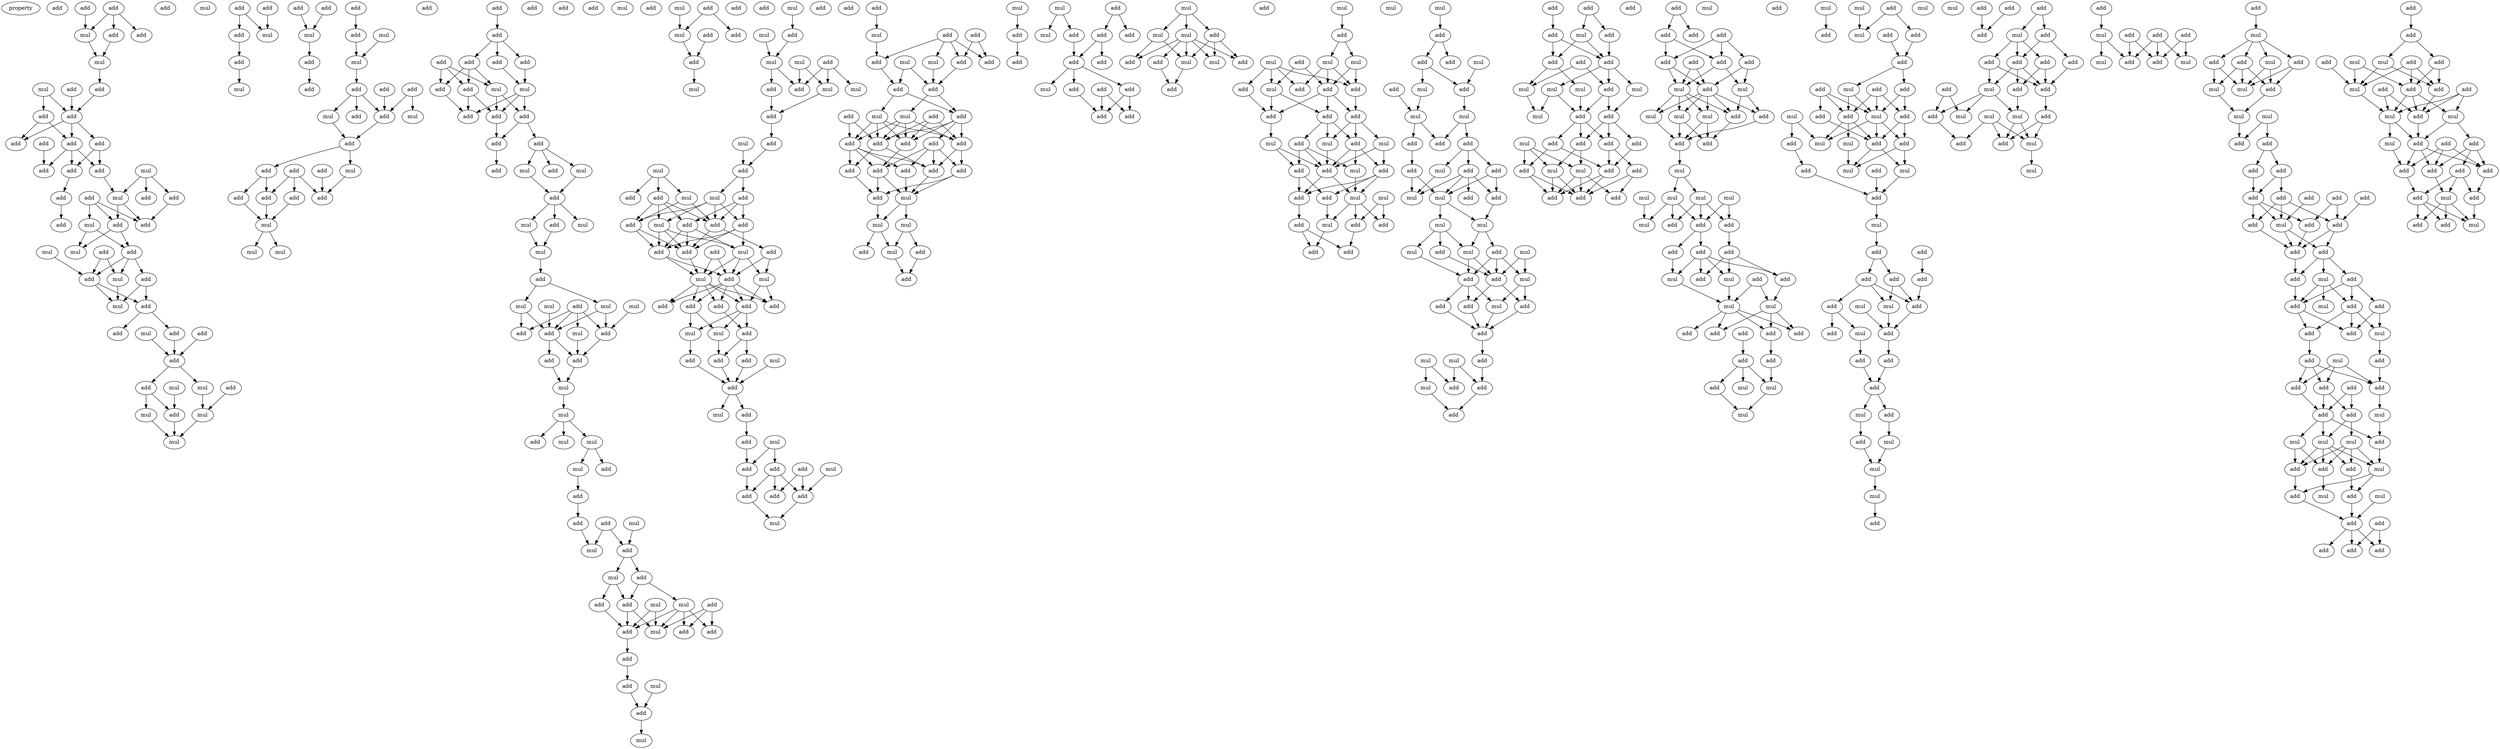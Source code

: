 digraph {
    node [fontcolor=black]
    property [mul=2,lf=1.8]
    0 [ label = add ];
    1 [ label = add ];
    2 [ label = add ];
    3 [ label = add ];
    4 [ label = mul ];
    5 [ label = add ];
    6 [ label = mul ];
    7 [ label = add ];
    8 [ label = mul ];
    9 [ label = add ];
    10 [ label = add ];
    11 [ label = add ];
    12 [ label = add ];
    13 [ label = add ];
    14 [ label = add ];
    15 [ label = add ];
    16 [ label = add ];
    17 [ label = add ];
    18 [ label = add ];
    19 [ label = add ];
    20 [ label = mul ];
    21 [ label = mul ];
    22 [ label = add ];
    23 [ label = add ];
    24 [ label = add ];
    25 [ label = add ];
    26 [ label = add ];
    27 [ label = mul ];
    28 [ label = add ];
    29 [ label = add ];
    30 [ label = mul ];
    31 [ label = add ];
    32 [ label = mul ];
    33 [ label = add ];
    34 [ label = mul ];
    35 [ label = add ];
    36 [ label = add ];
    37 [ label = mul ];
    38 [ label = add ];
    39 [ label = mul ];
    40 [ label = mul ];
    41 [ label = add ];
    42 [ label = add ];
    43 [ label = add ];
    44 [ label = add ];
    45 [ label = mul ];
    46 [ label = mul ];
    47 [ label = add ];
    48 [ label = add ];
    49 [ label = mul ];
    50 [ label = mul ];
    51 [ label = add ];
    52 [ label = mul ];
    53 [ label = add ];
    54 [ label = add ];
    55 [ label = add ];
    56 [ label = add ];
    57 [ label = mul ];
    58 [ label = add ];
    59 [ label = add ];
    60 [ label = mul ];
    61 [ label = add ];
    62 [ label = mul ];
    63 [ label = add ];
    64 [ label = add ];
    65 [ label = add ];
    66 [ label = mul ];
    67 [ label = mul ];
    68 [ label = add ];
    69 [ label = add ];
    70 [ label = add ];
    71 [ label = mul ];
    72 [ label = mul ];
    73 [ label = add ];
    74 [ label = add ];
    75 [ label = add ];
    76 [ label = add ];
    77 [ label = add ];
    78 [ label = add ];
    79 [ label = add ];
    80 [ label = mul ];
    81 [ label = add ];
    82 [ label = add ];
    83 [ label = add ];
    84 [ label = add ];
    85 [ label = mul ];
    86 [ label = add ];
    87 [ label = mul ];
    88 [ label = mul ];
    89 [ label = add ];
    90 [ label = add ];
    91 [ label = add ];
    92 [ label = add ];
    93 [ label = add ];
    94 [ label = add ];
    95 [ label = mul ];
    96 [ label = add ];
    97 [ label = mul ];
    98 [ label = add ];
    99 [ label = add ];
    100 [ label = add ];
    101 [ label = add ];
    102 [ label = add ];
    103 [ label = add ];
    104 [ label = add ];
    105 [ label = mul ];
    106 [ label = add ];
    107 [ label = mul ];
    108 [ label = add ];
    109 [ label = add ];
    110 [ label = add ];
    111 [ label = mul ];
    112 [ label = mul ];
    113 [ label = mul ];
    114 [ label = add ];
    115 [ label = mul ];
    116 [ label = add ];
    117 [ label = mul ];
    118 [ label = mul ];
    119 [ label = mul ];
    120 [ label = add ];
    121 [ label = add ];
    122 [ label = mul ];
    123 [ label = add ];
    124 [ label = add ];
    125 [ label = add ];
    126 [ label = mul ];
    127 [ label = mul ];
    128 [ label = add ];
    129 [ label = mul ];
    130 [ label = mul ];
    131 [ label = mul ];
    132 [ label = add ];
    133 [ label = add ];
    134 [ label = mul ];
    135 [ label = add ];
    136 [ label = add ];
    137 [ label = mul ];
    138 [ label = add ];
    139 [ label = mul ];
    140 [ label = add ];
    141 [ label = add ];
    142 [ label = add ];
    143 [ label = add ];
    144 [ label = mul ];
    145 [ label = mul ];
    146 [ label = add ];
    147 [ label = add ];
    148 [ label = add ];
    149 [ label = mul ];
    150 [ label = add ];
    151 [ label = add ];
    152 [ label = mul ];
    153 [ label = add ];
    154 [ label = add ];
    155 [ label = mul ];
    156 [ label = add ];
    157 [ label = mul ];
    158 [ label = add ];
    159 [ label = add ];
    160 [ label = mul ];
    161 [ label = mul ];
    162 [ label = add ];
    163 [ label = add ];
    164 [ label = add ];
    165 [ label = mul ];
    166 [ label = add ];
    167 [ label = mul ];
    168 [ label = mul ];
    169 [ label = add ];
    170 [ label = mul ];
    171 [ label = add ];
    172 [ label = mul ];
    173 [ label = add ];
    174 [ label = mul ];
    175 [ label = add ];
    176 [ label = add ];
    177 [ label = mul ];
    178 [ label = add ];
    179 [ label = mul ];
    180 [ label = add ];
    181 [ label = add ];
    182 [ label = mul ];
    183 [ label = add ];
    184 [ label = add ];
    185 [ label = mul ];
    186 [ label = add ];
    187 [ label = mul ];
    188 [ label = add ];
    189 [ label = add ];
    190 [ label = add ];
    191 [ label = add ];
    192 [ label = mul ];
    193 [ label = add ];
    194 [ label = mul ];
    195 [ label = add ];
    196 [ label = add ];
    197 [ label = add ];
    198 [ label = add ];
    199 [ label = mul ];
    200 [ label = mul ];
    201 [ label = add ];
    202 [ label = add ];
    203 [ label = add ];
    204 [ label = add ];
    205 [ label = add ];
    206 [ label = mul ];
    207 [ label = add ];
    208 [ label = mul ];
    209 [ label = add ];
    210 [ label = add ];
    211 [ label = add ];
    212 [ label = mul ];
    213 [ label = add ];
    214 [ label = mul ];
    215 [ label = add ];
    216 [ label = mul ];
    217 [ label = add ];
    218 [ label = add ];
    219 [ label = add ];
    220 [ label = add ];
    221 [ label = add ];
    222 [ label = mul ];
    223 [ label = add ];
    224 [ label = add ];
    225 [ label = add ];
    226 [ label = add ];
    227 [ label = mul ];
    228 [ label = add ];
    229 [ label = mul ];
    230 [ label = add ];
    231 [ label = mul ];
    232 [ label = add ];
    233 [ label = add ];
    234 [ label = add ];
    235 [ label = mul ];
    236 [ label = add ];
    237 [ label = add ];
    238 [ label = mul ];
    239 [ label = mul ];
    240 [ label = add ];
    241 [ label = add ];
    242 [ label = add ];
    243 [ label = add ];
    244 [ label = add ];
    245 [ label = add ];
    246 [ label = add ];
    247 [ label = add ];
    248 [ label = add ];
    249 [ label = add ];
    250 [ label = add ];
    251 [ label = add ];
    252 [ label = add ];
    253 [ label = mul ];
    254 [ label = add ];
    255 [ label = mul ];
    256 [ label = mul ];
    257 [ label = mul ];
    258 [ label = mul ];
    259 [ label = add ];
    260 [ label = add ];
    261 [ label = add ];
    262 [ label = add ];
    263 [ label = add ];
    264 [ label = mul ];
    265 [ label = add ];
    266 [ label = mul ];
    267 [ label = add ];
    268 [ label = add ];
    269 [ label = add ];
    270 [ label = add ];
    271 [ label = add ];
    272 [ label = mul ];
    273 [ label = add ];
    274 [ label = add ];
    275 [ label = add ];
    276 [ label = add ];
    277 [ label = add ];
    278 [ label = mul ];
    279 [ label = mul ];
    280 [ label = add ];
    281 [ label = mul ];
    282 [ label = add ];
    283 [ label = mul ];
    284 [ label = add ];
    285 [ label = add ];
    286 [ label = mul ];
    287 [ label = add ];
    288 [ label = add ];
    289 [ label = mul ];
    290 [ label = add ];
    291 [ label = mul ];
    292 [ label = mul ];
    293 [ label = mul ];
    294 [ label = add ];
    295 [ label = add ];
    296 [ label = mul ];
    297 [ label = add ];
    298 [ label = add ];
    299 [ label = add ];
    300 [ label = add ];
    301 [ label = add ];
    302 [ label = mul ];
    303 [ label = add ];
    304 [ label = add ];
    305 [ label = mul ];
    306 [ label = mul ];
    307 [ label = add ];
    308 [ label = mul ];
    309 [ label = add ];
    310 [ label = add ];
    311 [ label = add ];
    312 [ label = mul ];
    313 [ label = mul ];
    314 [ label = add ];
    315 [ label = add ];
    316 [ label = mul ];
    317 [ label = add ];
    318 [ label = mul ];
    319 [ label = add ];
    320 [ label = add ];
    321 [ label = mul ];
    322 [ label = add ];
    323 [ label = add ];
    324 [ label = add ];
    325 [ label = add ];
    326 [ label = mul ];
    327 [ label = add ];
    328 [ label = mul ];
    329 [ label = add ];
    330 [ label = add ];
    331 [ label = mul ];
    332 [ label = mul ];
    333 [ label = add ];
    334 [ label = add ];
    335 [ label = add ];
    336 [ label = mul ];
    337 [ label = add ];
    338 [ label = add ];
    339 [ label = add ];
    340 [ label = mul ];
    341 [ label = add ];
    342 [ label = add ];
    343 [ label = mul ];
    344 [ label = mul ];
    345 [ label = mul ];
    346 [ label = add ];
    347 [ label = mul ];
    348 [ label = mul ];
    349 [ label = mul ];
    350 [ label = add ];
    351 [ label = add ];
    352 [ label = mul ];
    353 [ label = add ];
    354 [ label = mul ];
    355 [ label = add ];
    356 [ label = add ];
    357 [ label = add ];
    358 [ label = add ];
    359 [ label = mul ];
    360 [ label = mul ];
    361 [ label = add ];
    362 [ label = add ];
    363 [ label = add ];
    364 [ label = mul ];
    365 [ label = add ];
    366 [ label = add ];
    367 [ label = add ];
    368 [ label = add ];
    369 [ label = add ];
    370 [ label = add ];
    371 [ label = mul ];
    372 [ label = add ];
    373 [ label = add ];
    374 [ label = add ];
    375 [ label = add ];
    376 [ label = mul ];
    377 [ label = mul ];
    378 [ label = mul ];
    379 [ label = mul ];
    380 [ label = add ];
    381 [ label = add ];
    382 [ label = mul ];
    383 [ label = add ];
    384 [ label = add ];
    385 [ label = add ];
    386 [ label = mul ];
    387 [ label = add ];
    388 [ label = add ];
    389 [ label = mul ];
    390 [ label = add ];
    391 [ label = add ];
    392 [ label = mul ];
    393 [ label = add ];
    394 [ label = add ];
    395 [ label = add ];
    396 [ label = add ];
    397 [ label = add ];
    398 [ label = add ];
    399 [ label = add ];
    400 [ label = add ];
    401 [ label = add ];
    402 [ label = add ];
    403 [ label = add ];
    404 [ label = mul ];
    405 [ label = mul ];
    406 [ label = add ];
    407 [ label = mul ];
    408 [ label = mul ];
    409 [ label = mul ];
    410 [ label = add ];
    411 [ label = add ];
    412 [ label = add ];
    413 [ label = add ];
    414 [ label = mul ];
    415 [ label = mul ];
    416 [ label = mul ];
    417 [ label = mul ];
    418 [ label = mul ];
    419 [ label = mul ];
    420 [ label = add ];
    421 [ label = mul ];
    422 [ label = add ];
    423 [ label = add ];
    424 [ label = add ];
    425 [ label = add ];
    426 [ label = add ];
    427 [ label = add ];
    428 [ label = mul ];
    429 [ label = add ];
    430 [ label = add ];
    431 [ label = mul ];
    432 [ label = mul ];
    433 [ label = mul ];
    434 [ label = add ];
    435 [ label = add ];
    436 [ label = add ];
    437 [ label = add ];
    438 [ label = add ];
    439 [ label = add ];
    440 [ label = add ];
    441 [ label = mul ];
    442 [ label = mul ];
    443 [ label = add ];
    444 [ label = add ];
    445 [ label = mul ];
    446 [ label = mul ];
    447 [ label = add ];
    448 [ label = mul ];
    449 [ label = add ];
    450 [ label = add ];
    451 [ label = add ];
    452 [ label = mul ];
    453 [ label = add ];
    454 [ label = add ];
    455 [ label = add ];
    456 [ label = mul ];
    457 [ label = add ];
    458 [ label = mul ];
    459 [ label = add ];
    460 [ label = add ];
    461 [ label = mul ];
    462 [ label = mul ];
    463 [ label = add ];
    464 [ label = mul ];
    465 [ label = add ];
    466 [ label = add ];
    467 [ label = add ];
    468 [ label = mul ];
    469 [ label = mul ];
    470 [ label = mul ];
    471 [ label = add ];
    472 [ label = add ];
    473 [ label = add ];
    474 [ label = mul ];
    475 [ label = add ];
    476 [ label = add ];
    477 [ label = add ];
    478 [ label = add ];
    479 [ label = add ];
    480 [ label = add ];
    481 [ label = add ];
    482 [ label = mul ];
    483 [ label = mul ];
    484 [ label = mul ];
    485 [ label = add ];
    486 [ label = add ];
    487 [ label = add ];
    488 [ label = add ];
    489 [ label = add ];
    490 [ label = mul ];
    491 [ label = add ];
    492 [ label = add ];
    493 [ label = mul ];
    494 [ label = mul ];
    495 [ label = mul ];
    496 [ label = mul ];
    497 [ label = add ];
    498 [ label = add ];
    499 [ label = add ];
    500 [ label = add ];
    501 [ label = add ];
    502 [ label = mul ];
    503 [ label = add ];
    504 [ label = add ];
    505 [ label = add ];
    506 [ label = add ];
    507 [ label = add ];
    508 [ label = add ];
    509 [ label = add ];
    510 [ label = mul ];
    511 [ label = add ];
    512 [ label = mul ];
    513 [ label = add ];
    514 [ label = mul ];
    515 [ label = mul ];
    516 [ label = add ];
    517 [ label = add ];
    518 [ label = add ];
    519 [ label = mul ];
    520 [ label = mul ];
    521 [ label = add ];
    522 [ label = add ];
    523 [ label = add ];
    524 [ label = add ];
    525 [ label = mul ];
    526 [ label = mul ];
    527 [ label = add ];
    528 [ label = add ];
    529 [ label = add ];
    530 [ label = mul ];
    531 [ label = mul ];
    532 [ label = add ];
    533 [ label = mul ];
    534 [ label = add ];
    535 [ label = add ];
    536 [ label = mul ];
    537 [ label = mul ];
    538 [ label = add ];
    539 [ label = mul ];
    540 [ label = mul ];
    541 [ label = add ];
    542 [ label = add ];
    543 [ label = add ];
    544 [ label = add ];
    545 [ label = add ];
    546 [ label = add ];
    547 [ label = add ];
    548 [ label = add ];
    549 [ label = add ];
    550 [ label = mul ];
    551 [ label = add ];
    552 [ label = add ];
    553 [ label = add ];
    554 [ label = add ];
    555 [ label = add ];
    556 [ label = add ];
    557 [ label = add ];
    558 [ label = mul ];
    559 [ label = add ];
    560 [ label = add ];
    561 [ label = mul ];
    562 [ label = add ];
    563 [ label = add ];
    564 [ label = mul ];
    565 [ label = add ];
    566 [ label = add ];
    567 [ label = mul ];
    568 [ label = add ];
    569 [ label = add ];
    570 [ label = add ];
    571 [ label = add ];
    572 [ label = add ];
    573 [ label = add ];
    574 [ label = add ];
    575 [ label = mul ];
    576 [ label = mul ];
    577 [ label = mul ];
    578 [ label = add ];
    579 [ label = mul ];
    580 [ label = add ];
    581 [ label = add ];
    582 [ label = mul ];
    583 [ label = add ];
    584 [ label = add ];
    585 [ label = mul ];
    586 [ label = mul ];
    587 [ label = add ];
    588 [ label = add ];
    589 [ label = add ];
    590 [ label = add ];
    591 [ label = add ];
    592 [ label = add ];
    593 [ label = add ];
    594 [ label = add ];
    595 [ label = mul ];
    596 [ label = add ];
    597 [ label = add ];
    598 [ label = mul ];
    599 [ label = add ];
    600 [ label = add ];
    601 [ label = add ];
    602 [ label = add ];
    603 [ label = add ];
    604 [ label = mul ];
    605 [ label = add ];
    606 [ label = mul ];
    607 [ label = mul ];
    608 [ label = add ];
    609 [ label = add ];
    610 [ label = mul ];
    611 [ label = add ];
    612 [ label = add ];
    613 [ label = add ];
    614 [ label = add ];
    615 [ label = add ];
    616 [ label = mul ];
    617 [ label = add ];
    618 [ label = add ];
    619 [ label = add ];
    620 [ label = mul ];
    621 [ label = add ];
    1 -> 4 [ name = 0 ];
    2 -> 3 [ name = 1 ];
    2 -> 4 [ name = 2 ];
    2 -> 5 [ name = 3 ];
    3 -> 6 [ name = 4 ];
    4 -> 6 [ name = 5 ];
    6 -> 7 [ name = 6 ];
    7 -> 11 [ name = 7 ];
    8 -> 10 [ name = 8 ];
    8 -> 11 [ name = 9 ];
    9 -> 11 [ name = 10 ];
    10 -> 12 [ name = 11 ];
    10 -> 13 [ name = 12 ];
    11 -> 12 [ name = 13 ];
    11 -> 13 [ name = 14 ];
    11 -> 15 [ name = 15 ];
    13 -> 17 [ name = 16 ];
    13 -> 18 [ name = 17 ];
    13 -> 19 [ name = 18 ];
    15 -> 18 [ name = 19 ];
    15 -> 19 [ name = 20 ];
    16 -> 17 [ name = 21 ];
    18 -> 23 [ name = 22 ];
    19 -> 21 [ name = 23 ];
    20 -> 21 [ name = 24 ];
    20 -> 22 [ name = 25 ];
    20 -> 24 [ name = 26 ];
    21 -> 26 [ name = 27 ];
    21 -> 28 [ name = 28 ];
    22 -> 28 [ name = 29 ];
    23 -> 29 [ name = 30 ];
    25 -> 26 [ name = 31 ];
    25 -> 27 [ name = 32 ];
    25 -> 28 [ name = 33 ];
    26 -> 30 [ name = 34 ];
    26 -> 33 [ name = 35 ];
    27 -> 30 [ name = 36 ];
    27 -> 33 [ name = 37 ];
    31 -> 34 [ name = 38 ];
    31 -> 35 [ name = 39 ];
    32 -> 35 [ name = 40 ];
    33 -> 34 [ name = 41 ];
    33 -> 35 [ name = 42 ];
    33 -> 36 [ name = 43 ];
    34 -> 37 [ name = 44 ];
    35 -> 37 [ name = 45 ];
    35 -> 38 [ name = 46 ];
    36 -> 37 [ name = 47 ];
    36 -> 38 [ name = 48 ];
    38 -> 41 [ name = 49 ];
    38 -> 42 [ name = 50 ];
    40 -> 44 [ name = 51 ];
    42 -> 44 [ name = 52 ];
    43 -> 44 [ name = 53 ];
    44 -> 45 [ name = 54 ];
    44 -> 48 [ name = 55 ];
    45 -> 50 [ name = 56 ];
    46 -> 51 [ name = 57 ];
    47 -> 50 [ name = 58 ];
    48 -> 49 [ name = 59 ];
    48 -> 51 [ name = 60 ];
    49 -> 52 [ name = 61 ];
    50 -> 52 [ name = 62 ];
    51 -> 52 [ name = 63 ];
    53 -> 56 [ name = 64 ];
    53 -> 57 [ name = 65 ];
    54 -> 57 [ name = 66 ];
    55 -> 60 [ name = 67 ];
    56 -> 59 [ name = 68 ];
    58 -> 60 [ name = 69 ];
    59 -> 62 [ name = 70 ];
    60 -> 61 [ name = 71 ];
    61 -> 64 [ name = 72 ];
    63 -> 65 [ name = 73 ];
    65 -> 67 [ name = 74 ];
    66 -> 67 [ name = 75 ];
    67 -> 68 [ name = 76 ];
    68 -> 72 [ name = 77 ];
    68 -> 73 [ name = 78 ];
    68 -> 74 [ name = 79 ];
    69 -> 73 [ name = 80 ];
    70 -> 71 [ name = 81 ];
    70 -> 73 [ name = 82 ];
    72 -> 75 [ name = 83 ];
    73 -> 75 [ name = 84 ];
    75 -> 76 [ name = 85 ];
    75 -> 80 [ name = 86 ];
    76 -> 81 [ name = 87 ];
    76 -> 82 [ name = 88 ];
    78 -> 82 [ name = 89 ];
    78 -> 83 [ name = 90 ];
    78 -> 84 [ name = 91 ];
    79 -> 84 [ name = 92 ];
    80 -> 84 [ name = 93 ];
    81 -> 85 [ name = 94 ];
    82 -> 85 [ name = 95 ];
    83 -> 85 [ name = 96 ];
    85 -> 87 [ name = 97 ];
    85 -> 88 [ name = 98 ];
    86 -> 89 [ name = 99 ];
    89 -> 91 [ name = 100 ];
    89 -> 92 [ name = 101 ];
    89 -> 93 [ name = 102 ];
    90 -> 94 [ name = 103 ];
    90 -> 95 [ name = 104 ];
    90 -> 96 [ name = 105 ];
    91 -> 97 [ name = 106 ];
    92 -> 94 [ name = 107 ];
    92 -> 95 [ name = 108 ];
    92 -> 96 [ name = 109 ];
    93 -> 97 [ name = 110 ];
    94 -> 100 [ name = 111 ];
    95 -> 98 [ name = 112 ];
    95 -> 99 [ name = 113 ];
    96 -> 99 [ name = 114 ];
    96 -> 100 [ name = 115 ];
    97 -> 98 [ name = 116 ];
    97 -> 99 [ name = 117 ];
    97 -> 100 [ name = 118 ];
    98 -> 101 [ name = 119 ];
    98 -> 102 [ name = 120 ];
    99 -> 102 [ name = 121 ];
    101 -> 105 [ name = 122 ];
    101 -> 106 [ name = 123 ];
    101 -> 107 [ name = 124 ];
    102 -> 104 [ name = 125 ];
    105 -> 108 [ name = 126 ];
    107 -> 108 [ name = 127 ];
    108 -> 110 [ name = 128 ];
    108 -> 111 [ name = 129 ];
    108 -> 112 [ name = 130 ];
    110 -> 113 [ name = 131 ];
    111 -> 113 [ name = 132 ];
    113 -> 114 [ name = 133 ];
    114 -> 117 [ name = 134 ];
    114 -> 118 [ name = 135 ];
    115 -> 120 [ name = 136 ];
    116 -> 120 [ name = 137 ];
    116 -> 121 [ name = 138 ];
    116 -> 122 [ name = 139 ];
    116 -> 123 [ name = 140 ];
    117 -> 120 [ name = 141 ];
    117 -> 123 [ name = 142 ];
    118 -> 120 [ name = 143 ];
    118 -> 121 [ name = 144 ];
    119 -> 121 [ name = 145 ];
    120 -> 124 [ name = 146 ];
    120 -> 125 [ name = 147 ];
    121 -> 125 [ name = 148 ];
    122 -> 125 [ name = 149 ];
    124 -> 126 [ name = 150 ];
    125 -> 126 [ name = 151 ];
    126 -> 127 [ name = 152 ];
    127 -> 128 [ name = 153 ];
    127 -> 129 [ name = 154 ];
    127 -> 130 [ name = 155 ];
    130 -> 131 [ name = 156 ];
    130 -> 132 [ name = 157 ];
    131 -> 133 [ name = 158 ];
    133 -> 135 [ name = 159 ];
    134 -> 138 [ name = 160 ];
    135 -> 137 [ name = 161 ];
    136 -> 137 [ name = 162 ];
    136 -> 138 [ name = 163 ];
    138 -> 139 [ name = 164 ];
    138 -> 140 [ name = 165 ];
    139 -> 142 [ name = 166 ];
    139 -> 146 [ name = 167 ];
    140 -> 142 [ name = 168 ];
    140 -> 145 [ name = 169 ];
    142 -> 147 [ name = 170 ];
    142 -> 149 [ name = 171 ];
    143 -> 148 [ name = 172 ];
    143 -> 149 [ name = 173 ];
    143 -> 150 [ name = 174 ];
    144 -> 147 [ name = 175 ];
    144 -> 149 [ name = 176 ];
    145 -> 147 [ name = 177 ];
    145 -> 148 [ name = 178 ];
    145 -> 149 [ name = 179 ];
    145 -> 150 [ name = 180 ];
    146 -> 147 [ name = 181 ];
    147 -> 151 [ name = 182 ];
    151 -> 154 [ name = 183 ];
    154 -> 156 [ name = 184 ];
    155 -> 156 [ name = 185 ];
    156 -> 160 [ name = 186 ];
    157 -> 161 [ name = 187 ];
    158 -> 161 [ name = 188 ];
    158 -> 163 [ name = 189 ];
    161 -> 164 [ name = 190 ];
    162 -> 164 [ name = 191 ];
    164 -> 165 [ name = 192 ];
    167 -> 169 [ name = 193 ];
    168 -> 172 [ name = 194 ];
    169 -> 172 [ name = 195 ];
    170 -> 175 [ name = 196 ];
    170 -> 177 [ name = 197 ];
    171 -> 174 [ name = 198 ];
    171 -> 175 [ name = 199 ];
    171 -> 177 [ name = 200 ];
    172 -> 175 [ name = 201 ];
    172 -> 176 [ name = 202 ];
    176 -> 178 [ name = 203 ];
    177 -> 178 [ name = 204 ];
    178 -> 180 [ name = 205 ];
    179 -> 181 [ name = 206 ];
    180 -> 181 [ name = 207 ];
    181 -> 183 [ name = 208 ];
    181 -> 185 [ name = 209 ];
    182 -> 184 [ name = 210 ];
    182 -> 186 [ name = 211 ];
    182 -> 187 [ name = 212 ];
    183 -> 189 [ name = 213 ];
    183 -> 190 [ name = 214 ];
    183 -> 191 [ name = 215 ];
    184 -> 188 [ name = 216 ];
    184 -> 189 [ name = 217 ];
    184 -> 190 [ name = 218 ];
    184 -> 192 [ name = 219 ];
    185 -> 188 [ name = 220 ];
    185 -> 189 [ name = 221 ];
    185 -> 191 [ name = 222 ];
    185 -> 192 [ name = 223 ];
    187 -> 188 [ name = 224 ];
    187 -> 189 [ name = 225 ];
    188 -> 193 [ name = 226 ];
    188 -> 197 [ name = 227 ];
    189 -> 193 [ name = 228 ];
    189 -> 196 [ name = 229 ];
    190 -> 193 [ name = 230 ];
    190 -> 194 [ name = 231 ];
    190 -> 197 [ name = 232 ];
    191 -> 193 [ name = 233 ];
    191 -> 194 [ name = 234 ];
    191 -> 197 [ name = 235 ];
    192 -> 193 [ name = 236 ];
    192 -> 194 [ name = 237 ];
    192 -> 197 [ name = 238 ];
    193 -> 200 [ name = 239 ];
    194 -> 198 [ name = 240 ];
    194 -> 199 [ name = 241 ];
    194 -> 200 [ name = 242 ];
    195 -> 198 [ name = 243 ];
    195 -> 200 [ name = 244 ];
    196 -> 198 [ name = 245 ];
    196 -> 199 [ name = 246 ];
    197 -> 198 [ name = 247 ];
    197 -> 200 [ name = 248 ];
    198 -> 201 [ name = 249 ];
    198 -> 202 [ name = 250 ];
    198 -> 203 [ name = 251 ];
    198 -> 204 [ name = 252 ];
    198 -> 205 [ name = 253 ];
    199 -> 204 [ name = 254 ];
    199 -> 205 [ name = 255 ];
    200 -> 201 [ name = 256 ];
    200 -> 202 [ name = 257 ];
    200 -> 203 [ name = 258 ];
    200 -> 204 [ name = 259 ];
    200 -> 205 [ name = 260 ];
    202 -> 207 [ name = 261 ];
    203 -> 206 [ name = 262 ];
    203 -> 208 [ name = 263 ];
    204 -> 206 [ name = 264 ];
    204 -> 207 [ name = 265 ];
    204 -> 208 [ name = 266 ];
    206 -> 209 [ name = 267 ];
    207 -> 209 [ name = 268 ];
    207 -> 211 [ name = 269 ];
    208 -> 210 [ name = 270 ];
    209 -> 213 [ name = 271 ];
    210 -> 213 [ name = 272 ];
    211 -> 213 [ name = 273 ];
    212 -> 213 [ name = 274 ];
    213 -> 214 [ name = 275 ];
    213 -> 215 [ name = 276 ];
    215 -> 217 [ name = 277 ];
    216 -> 218 [ name = 278 ];
    216 -> 220 [ name = 279 ];
    217 -> 220 [ name = 280 ];
    218 -> 223 [ name = 281 ];
    218 -> 224 [ name = 282 ];
    218 -> 225 [ name = 283 ];
    220 -> 223 [ name = 284 ];
    221 -> 224 [ name = 285 ];
    221 -> 225 [ name = 286 ];
    222 -> 225 [ name = 287 ];
    223 -> 227 [ name = 288 ];
    225 -> 227 [ name = 289 ];
    226 -> 229 [ name = 290 ];
    228 -> 233 [ name = 291 ];
    228 -> 234 [ name = 292 ];
    229 -> 232 [ name = 293 ];
    230 -> 231 [ name = 294 ];
    230 -> 232 [ name = 295 ];
    230 -> 233 [ name = 296 ];
    230 -> 234 [ name = 297 ];
    231 -> 236 [ name = 298 ];
    232 -> 237 [ name = 299 ];
    234 -> 236 [ name = 300 ];
    235 -> 236 [ name = 301 ];
    235 -> 237 [ name = 302 ];
    236 -> 238 [ name = 303 ];
    236 -> 240 [ name = 304 ];
    237 -> 239 [ name = 305 ];
    237 -> 240 [ name = 306 ];
    238 -> 243 [ name = 307 ];
    238 -> 244 [ name = 308 ];
    238 -> 246 [ name = 309 ];
    238 -> 247 [ name = 310 ];
    239 -> 243 [ name = 311 ];
    239 -> 244 [ name = 312 ];
    239 -> 246 [ name = 313 ];
    239 -> 247 [ name = 314 ];
    240 -> 243 [ name = 315 ];
    240 -> 244 [ name = 316 ];
    240 -> 245 [ name = 317 ];
    240 -> 247 [ name = 318 ];
    241 -> 243 [ name = 319 ];
    241 -> 244 [ name = 320 ];
    241 -> 247 [ name = 321 ];
    242 -> 243 [ name = 322 ];
    242 -> 246 [ name = 323 ];
    243 -> 249 [ name = 324 ];
    243 -> 250 [ name = 325 ];
    244 -> 251 [ name = 326 ];
    245 -> 248 [ name = 327 ];
    245 -> 249 [ name = 328 ];
    245 -> 251 [ name = 329 ];
    245 -> 252 [ name = 330 ];
    246 -> 248 [ name = 331 ];
    246 -> 249 [ name = 332 ];
    246 -> 250 [ name = 333 ];
    246 -> 251 [ name = 334 ];
    247 -> 249 [ name = 335 ];
    247 -> 252 [ name = 336 ];
    248 -> 253 [ name = 337 ];
    249 -> 253 [ name = 338 ];
    250 -> 254 [ name = 339 ];
    251 -> 253 [ name = 340 ];
    251 -> 254 [ name = 341 ];
    252 -> 253 [ name = 342 ];
    252 -> 254 [ name = 343 ];
    253 -> 255 [ name = 344 ];
    253 -> 256 [ name = 345 ];
    254 -> 255 [ name = 346 ];
    255 -> 258 [ name = 347 ];
    255 -> 260 [ name = 348 ];
    256 -> 258 [ name = 349 ];
    256 -> 259 [ name = 350 ];
    257 -> 261 [ name = 351 ];
    258 -> 262 [ name = 352 ];
    259 -> 262 [ name = 353 ];
    261 -> 263 [ name = 354 ];
    264 -> 266 [ name = 355 ];
    264 -> 267 [ name = 356 ];
    265 -> 268 [ name = 357 ];
    265 -> 269 [ name = 358 ];
    267 -> 271 [ name = 359 ];
    268 -> 270 [ name = 360 ];
    268 -> 271 [ name = 361 ];
    271 -> 272 [ name = 362 ];
    271 -> 273 [ name = 363 ];
    271 -> 274 [ name = 364 ];
    273 -> 276 [ name = 365 ];
    274 -> 276 [ name = 366 ];
    274 -> 277 [ name = 367 ];
    275 -> 276 [ name = 368 ];
    275 -> 277 [ name = 369 ];
    278 -> 279 [ name = 370 ];
    278 -> 280 [ name = 371 ];
    278 -> 281 [ name = 372 ];
    279 -> 285 [ name = 373 ];
    279 -> 286 [ name = 374 ];
    280 -> 282 [ name = 375 ];
    280 -> 283 [ name = 376 ];
    280 -> 286 [ name = 377 ];
    281 -> 282 [ name = 378 ];
    281 -> 283 [ name = 379 ];
    281 -> 284 [ name = 380 ];
    281 -> 285 [ name = 381 ];
    281 -> 286 [ name = 382 ];
    284 -> 287 [ name = 383 ];
    286 -> 287 [ name = 384 ];
    289 -> 290 [ name = 385 ];
    290 -> 291 [ name = 386 ];
    290 -> 292 [ name = 387 ];
    291 -> 295 [ name = 388 ];
    291 -> 297 [ name = 389 ];
    291 -> 298 [ name = 390 ];
    292 -> 295 [ name = 391 ];
    292 -> 298 [ name = 392 ];
    293 -> 295 [ name = 393 ];
    293 -> 296 [ name = 394 ];
    293 -> 297 [ name = 395 ];
    293 -> 299 [ name = 396 ];
    294 -> 296 [ name = 397 ];
    294 -> 298 [ name = 398 ];
    295 -> 300 [ name = 399 ];
    296 -> 301 [ name = 400 ];
    296 -> 303 [ name = 401 ];
    298 -> 300 [ name = 402 ];
    298 -> 301 [ name = 403 ];
    298 -> 303 [ name = 404 ];
    299 -> 301 [ name = 405 ];
    300 -> 305 [ name = 406 ];
    300 -> 306 [ name = 407 ];
    300 -> 307 [ name = 408 ];
    301 -> 308 [ name = 409 ];
    303 -> 304 [ name = 410 ];
    303 -> 306 [ name = 411 ];
    303 -> 307 [ name = 412 ];
    304 -> 309 [ name = 413 ];
    304 -> 310 [ name = 414 ];
    304 -> 312 [ name = 415 ];
    305 -> 309 [ name = 416 ];
    305 -> 311 [ name = 417 ];
    306 -> 309 [ name = 418 ];
    307 -> 309 [ name = 419 ];
    307 -> 311 [ name = 420 ];
    307 -> 312 [ name = 421 ];
    308 -> 309 [ name = 422 ];
    308 -> 310 [ name = 423 ];
    309 -> 313 [ name = 424 ];
    309 -> 314 [ name = 425 ];
    310 -> 314 [ name = 426 ];
    310 -> 315 [ name = 427 ];
    311 -> 313 [ name = 428 ];
    311 -> 314 [ name = 429 ];
    311 -> 315 [ name = 430 ];
    312 -> 313 [ name = 431 ];
    313 -> 318 [ name = 432 ];
    313 -> 319 [ name = 433 ];
    313 -> 320 [ name = 434 ];
    314 -> 317 [ name = 435 ];
    315 -> 318 [ name = 436 ];
    316 -> 319 [ name = 437 ];
    316 -> 320 [ name = 438 ];
    317 -> 322 [ name = 439 ];
    317 -> 323 [ name = 440 ];
    318 -> 323 [ name = 441 ];
    320 -> 322 [ name = 442 ];
    321 -> 324 [ name = 443 ];
    324 -> 325 [ name = 444 ];
    324 -> 327 [ name = 445 ];
    326 -> 330 [ name = 446 ];
    327 -> 328 [ name = 447 ];
    327 -> 330 [ name = 448 ];
    328 -> 332 [ name = 449 ];
    329 -> 332 [ name = 450 ];
    330 -> 331 [ name = 451 ];
    331 -> 333 [ name = 452 ];
    331 -> 335 [ name = 453 ];
    332 -> 333 [ name = 454 ];
    332 -> 334 [ name = 455 ];
    334 -> 338 [ name = 456 ];
    335 -> 336 [ name = 457 ];
    335 -> 337 [ name = 458 ];
    335 -> 339 [ name = 459 ];
    336 -> 340 [ name = 460 ];
    337 -> 340 [ name = 461 ];
    337 -> 341 [ name = 462 ];
    337 -> 342 [ name = 463 ];
    337 -> 343 [ name = 464 ];
    338 -> 340 [ name = 465 ];
    338 -> 343 [ name = 466 ];
    339 -> 341 [ name = 467 ];
    339 -> 343 [ name = 468 ];
    341 -> 344 [ name = 469 ];
    343 -> 344 [ name = 470 ];
    343 -> 345 [ name = 471 ];
    344 -> 348 [ name = 472 ];
    344 -> 350 [ name = 473 ];
    345 -> 346 [ name = 474 ];
    345 -> 348 [ name = 475 ];
    345 -> 349 [ name = 476 ];
    346 -> 351 [ name = 477 ];
    347 -> 351 [ name = 478 ];
    347 -> 352 [ name = 479 ];
    348 -> 351 [ name = 480 ];
    348 -> 353 [ name = 481 ];
    349 -> 353 [ name = 482 ];
    350 -> 351 [ name = 483 ];
    350 -> 352 [ name = 484 ];
    350 -> 353 [ name = 485 ];
    351 -> 356 [ name = 486 ];
    351 -> 357 [ name = 487 ];
    352 -> 354 [ name = 488 ];
    352 -> 357 [ name = 489 ];
    353 -> 354 [ name = 490 ];
    353 -> 355 [ name = 491 ];
    353 -> 356 [ name = 492 ];
    354 -> 358 [ name = 493 ];
    355 -> 358 [ name = 494 ];
    356 -> 358 [ name = 495 ];
    357 -> 358 [ name = 496 ];
    358 -> 361 [ name = 497 ];
    359 -> 362 [ name = 498 ];
    359 -> 363 [ name = 499 ];
    360 -> 362 [ name = 500 ];
    360 -> 364 [ name = 501 ];
    361 -> 363 [ name = 502 ];
    363 -> 365 [ name = 503 ];
    364 -> 365 [ name = 504 ];
    366 -> 370 [ name = 505 ];
    366 -> 371 [ name = 506 ];
    367 -> 368 [ name = 507 ];
    368 -> 373 [ name = 508 ];
    368 -> 374 [ name = 509 ];
    370 -> 374 [ name = 510 ];
    371 -> 373 [ name = 511 ];
    371 -> 374 [ name = 512 ];
    372 -> 375 [ name = 513 ];
    372 -> 379 [ name = 514 ];
    373 -> 376 [ name = 515 ];
    373 -> 379 [ name = 516 ];
    374 -> 375 [ name = 517 ];
    374 -> 377 [ name = 518 ];
    374 -> 378 [ name = 519 ];
    375 -> 380 [ name = 520 ];
    375 -> 381 [ name = 521 ];
    376 -> 381 [ name = 522 ];
    377 -> 381 [ name = 523 ];
    377 -> 382 [ name = 524 ];
    378 -> 380 [ name = 525 ];
    379 -> 382 [ name = 526 ];
    380 -> 383 [ name = 527 ];
    380 -> 384 [ name = 528 ];
    380 -> 387 [ name = 529 ];
    381 -> 383 [ name = 530 ];
    381 -> 385 [ name = 531 ];
    381 -> 387 [ name = 532 ];
    383 -> 390 [ name = 533 ];
    383 -> 391 [ name = 534 ];
    384 -> 390 [ name = 535 ];
    385 -> 388 [ name = 536 ];
    385 -> 390 [ name = 537 ];
    386 -> 388 [ name = 538 ];
    386 -> 389 [ name = 539 ];
    386 -> 392 [ name = 540 ];
    387 -> 389 [ name = 541 ];
    387 -> 392 [ name = 542 ];
    388 -> 393 [ name = 543 ];
    388 -> 394 [ name = 544 ];
    389 -> 393 [ name = 545 ];
    389 -> 394 [ name = 546 ];
    390 -> 393 [ name = 547 ];
    390 -> 394 [ name = 548 ];
    391 -> 394 [ name = 549 ];
    391 -> 395 [ name = 550 ];
    392 -> 393 [ name = 551 ];
    392 -> 394 [ name = 552 ];
    392 -> 395 [ name = 553 ];
    396 -> 397 [ name = 554 ];
    396 -> 399 [ name = 555 ];
    398 -> 400 [ name = 556 ];
    398 -> 401 [ name = 557 ];
    398 -> 402 [ name = 558 ];
    399 -> 401 [ name = 559 ];
    399 -> 402 [ name = 560 ];
    400 -> 405 [ name = 561 ];
    400 -> 406 [ name = 562 ];
    401 -> 404 [ name = 563 ];
    401 -> 405 [ name = 564 ];
    402 -> 404 [ name = 565 ];
    402 -> 406 [ name = 566 ];
    403 -> 404 [ name = 567 ];
    403 -> 406 [ name = 568 ];
    404 -> 407 [ name = 569 ];
    404 -> 408 [ name = 570 ];
    404 -> 409 [ name = 571 ];
    404 -> 411 [ name = 572 ];
    405 -> 410 [ name = 573 ];
    405 -> 411 [ name = 574 ];
    406 -> 407 [ name = 575 ];
    406 -> 408 [ name = 576 ];
    406 -> 409 [ name = 577 ];
    406 -> 410 [ name = 578 ];
    406 -> 411 [ name = 579 ];
    407 -> 413 [ name = 580 ];
    408 -> 412 [ name = 581 ];
    408 -> 413 [ name = 582 ];
    409 -> 412 [ name = 583 ];
    409 -> 413 [ name = 584 ];
    410 -> 413 [ name = 585 ];
    411 -> 412 [ name = 586 ];
    413 -> 414 [ name = 587 ];
    414 -> 415 [ name = 588 ];
    414 -> 418 [ name = 589 ];
    415 -> 420 [ name = 590 ];
    415 -> 422 [ name = 591 ];
    415 -> 423 [ name = 592 ];
    416 -> 421 [ name = 593 ];
    418 -> 420 [ name = 594 ];
    418 -> 421 [ name = 595 ];
    418 -> 423 [ name = 596 ];
    419 -> 422 [ name = 597 ];
    419 -> 423 [ name = 598 ];
    422 -> 425 [ name = 599 ];
    423 -> 424 [ name = 600 ];
    423 -> 426 [ name = 601 ];
    424 -> 428 [ name = 602 ];
    424 -> 429 [ name = 603 ];
    424 -> 430 [ name = 604 ];
    424 -> 431 [ name = 605 ];
    425 -> 429 [ name = 606 ];
    425 -> 430 [ name = 607 ];
    425 -> 431 [ name = 608 ];
    426 -> 428 [ name = 609 ];
    427 -> 432 [ name = 610 ];
    427 -> 433 [ name = 611 ];
    428 -> 432 [ name = 612 ];
    429 -> 433 [ name = 613 ];
    431 -> 432 [ name = 614 ];
    432 -> 434 [ name = 615 ];
    432 -> 435 [ name = 616 ];
    432 -> 437 [ name = 617 ];
    432 -> 438 [ name = 618 ];
    433 -> 435 [ name = 619 ];
    433 -> 437 [ name = 620 ];
    433 -> 438 [ name = 621 ];
    435 -> 440 [ name = 622 ];
    436 -> 439 [ name = 623 ];
    439 -> 441 [ name = 624 ];
    439 -> 442 [ name = 625 ];
    439 -> 443 [ name = 626 ];
    440 -> 441 [ name = 627 ];
    441 -> 446 [ name = 628 ];
    443 -> 446 [ name = 629 ];
    445 -> 447 [ name = 630 ];
    448 -> 452 [ name = 631 ];
    449 -> 450 [ name = 632 ];
    449 -> 452 [ name = 633 ];
    450 -> 453 [ name = 634 ];
    451 -> 453 [ name = 635 ];
    453 -> 456 [ name = 636 ];
    453 -> 457 [ name = 637 ];
    454 -> 459 [ name = 638 ];
    454 -> 462 [ name = 639 ];
    454 -> 463 [ name = 640 ];
    455 -> 459 [ name = 641 ];
    455 -> 460 [ name = 642 ];
    455 -> 462 [ name = 643 ];
    456 -> 459 [ name = 644 ];
    456 -> 462 [ name = 645 ];
    457 -> 462 [ name = 646 ];
    457 -> 463 [ name = 647 ];
    459 -> 464 [ name = 648 ];
    459 -> 466 [ name = 649 ];
    459 -> 468 [ name = 650 ];
    460 -> 466 [ name = 651 ];
    461 -> 465 [ name = 652 ];
    461 -> 468 [ name = 653 ];
    462 -> 466 [ name = 654 ];
    462 -> 467 [ name = 655 ];
    462 -> 468 [ name = 656 ];
    463 -> 466 [ name = 657 ];
    463 -> 467 [ name = 658 ];
    464 -> 469 [ name = 659 ];
    465 -> 471 [ name = 660 ];
    466 -> 469 [ name = 661 ];
    466 -> 470 [ name = 662 ];
    467 -> 469 [ name = 663 ];
    467 -> 470 [ name = 664 ];
    470 -> 473 [ name = 665 ];
    471 -> 473 [ name = 666 ];
    472 -> 473 [ name = 667 ];
    473 -> 474 [ name = 668 ];
    474 -> 476 [ name = 669 ];
    475 -> 479 [ name = 670 ];
    476 -> 477 [ name = 671 ];
    476 -> 478 [ name = 672 ];
    477 -> 480 [ name = 673 ];
    477 -> 483 [ name = 674 ];
    478 -> 480 [ name = 675 ];
    478 -> 481 [ name = 676 ];
    478 -> 483 [ name = 677 ];
    479 -> 480 [ name = 678 ];
    480 -> 486 [ name = 679 ];
    481 -> 484 [ name = 680 ];
    481 -> 485 [ name = 681 ];
    482 -> 486 [ name = 682 ];
    483 -> 486 [ name = 683 ];
    484 -> 487 [ name = 684 ];
    486 -> 488 [ name = 685 ];
    487 -> 489 [ name = 686 ];
    488 -> 489 [ name = 687 ];
    489 -> 490 [ name = 688 ];
    489 -> 491 [ name = 689 ];
    490 -> 492 [ name = 690 ];
    491 -> 494 [ name = 691 ];
    492 -> 495 [ name = 692 ];
    494 -> 495 [ name = 693 ];
    495 -> 496 [ name = 694 ];
    496 -> 497 [ name = 695 ];
    498 -> 500 [ name = 696 ];
    499 -> 500 [ name = 697 ];
    501 -> 502 [ name = 698 ];
    501 -> 503 [ name = 699 ];
    502 -> 505 [ name = 700 ];
    502 -> 506 [ name = 701 ];
    502 -> 507 [ name = 702 ];
    503 -> 504 [ name = 703 ];
    503 -> 506 [ name = 704 ];
    504 -> 511 [ name = 705 ];
    505 -> 510 [ name = 706 ];
    505 -> 511 [ name = 707 ];
    506 -> 508 [ name = 708 ];
    506 -> 510 [ name = 709 ];
    506 -> 511 [ name = 710 ];
    507 -> 508 [ name = 711 ];
    507 -> 511 [ name = 712 ];
    508 -> 514 [ name = 713 ];
    509 -> 513 [ name = 714 ];
    509 -> 515 [ name = 715 ];
    510 -> 513 [ name = 716 ];
    510 -> 514 [ name = 717 ];
    510 -> 515 [ name = 718 ];
    511 -> 516 [ name = 719 ];
    512 -> 517 [ name = 720 ];
    512 -> 518 [ name = 721 ];
    512 -> 519 [ name = 722 ];
    513 -> 517 [ name = 723 ];
    514 -> 518 [ name = 724 ];
    514 -> 519 [ name = 725 ];
    516 -> 518 [ name = 726 ];
    516 -> 519 [ name = 727 ];
    519 -> 520 [ name = 728 ];
    521 -> 525 [ name = 729 ];
    522 -> 527 [ name = 730 ];
    522 -> 528 [ name = 731 ];
    522 -> 530 [ name = 732 ];
    523 -> 527 [ name = 733 ];
    523 -> 530 [ name = 734 ];
    524 -> 527 [ name = 735 ];
    524 -> 528 [ name = 736 ];
    525 -> 526 [ name = 737 ];
    525 -> 528 [ name = 738 ];
    529 -> 531 [ name = 739 ];
    531 -> 532 [ name = 740 ];
    531 -> 533 [ name = 741 ];
    531 -> 534 [ name = 742 ];
    531 -> 535 [ name = 743 ];
    532 -> 536 [ name = 744 ];
    532 -> 537 [ name = 745 ];
    533 -> 536 [ name = 746 ];
    533 -> 538 [ name = 747 ];
    534 -> 536 [ name = 748 ];
    534 -> 537 [ name = 749 ];
    534 -> 538 [ name = 750 ];
    535 -> 536 [ name = 751 ];
    535 -> 538 [ name = 752 ];
    537 -> 540 [ name = 753 ];
    538 -> 540 [ name = 754 ];
    539 -> 541 [ name = 755 ];
    539 -> 542 [ name = 756 ];
    540 -> 542 [ name = 757 ];
    541 -> 543 [ name = 758 ];
    541 -> 544 [ name = 759 ];
    543 -> 546 [ name = 760 ];
    543 -> 549 [ name = 761 ];
    544 -> 546 [ name = 762 ];
    545 -> 553 [ name = 763 ];
    546 -> 550 [ name = 764 ];
    546 -> 551 [ name = 765 ];
    546 -> 552 [ name = 766 ];
    547 -> 551 [ name = 767 ];
    547 -> 553 [ name = 768 ];
    548 -> 550 [ name = 769 ];
    549 -> 550 [ name = 770 ];
    549 -> 552 [ name = 771 ];
    549 -> 553 [ name = 772 ];
    550 -> 554 [ name = 773 ];
    550 -> 555 [ name = 774 ];
    551 -> 555 [ name = 775 ];
    552 -> 555 [ name = 776 ];
    553 -> 554 [ name = 777 ];
    553 -> 555 [ name = 778 ];
    554 -> 556 [ name = 779 ];
    554 -> 557 [ name = 780 ];
    554 -> 558 [ name = 781 ];
    555 -> 557 [ name = 782 ];
    556 -> 559 [ name = 783 ];
    556 -> 560 [ name = 784 ];
    556 -> 562 [ name = 785 ];
    557 -> 559 [ name = 786 ];
    558 -> 559 [ name = 787 ];
    558 -> 561 [ name = 788 ];
    558 -> 562 [ name = 789 ];
    559 -> 563 [ name = 790 ];
    559 -> 565 [ name = 791 ];
    560 -> 563 [ name = 792 ];
    560 -> 564 [ name = 793 ];
    562 -> 563 [ name = 794 ];
    562 -> 564 [ name = 795 ];
    562 -> 565 [ name = 796 ];
    564 -> 568 [ name = 797 ];
    565 -> 566 [ name = 798 ];
    566 -> 570 [ name = 799 ];
    566 -> 571 [ name = 800 ];
    566 -> 572 [ name = 801 ];
    567 -> 570 [ name = 802 ];
    567 -> 571 [ name = 803 ];
    567 -> 572 [ name = 804 ];
    568 -> 571 [ name = 805 ];
    569 -> 573 [ name = 806 ];
    569 -> 574 [ name = 807 ];
    570 -> 573 [ name = 808 ];
    571 -> 575 [ name = 809 ];
    572 -> 573 [ name = 810 ];
    572 -> 574 [ name = 811 ];
    573 -> 577 [ name = 812 ];
    573 -> 578 [ name = 813 ];
    573 -> 579 [ name = 814 ];
    574 -> 576 [ name = 815 ];
    574 -> 579 [ name = 816 ];
    575 -> 578 [ name = 817 ];
    576 -> 580 [ name = 818 ];
    576 -> 581 [ name = 819 ];
    576 -> 582 [ name = 820 ];
    576 -> 583 [ name = 821 ];
    577 -> 580 [ name = 822 ];
    577 -> 581 [ name = 823 ];
    578 -> 582 [ name = 824 ];
    579 -> 580 [ name = 825 ];
    579 -> 581 [ name = 826 ];
    579 -> 582 [ name = 827 ];
    579 -> 583 [ name = 828 ];
    580 -> 587 [ name = 829 ];
    581 -> 586 [ name = 830 ];
    582 -> 584 [ name = 831 ];
    582 -> 587 [ name = 832 ];
    583 -> 584 [ name = 833 ];
    584 -> 589 [ name = 834 ];
    585 -> 589 [ name = 835 ];
    587 -> 589 [ name = 836 ];
    588 -> 591 [ name = 837 ];
    588 -> 593 [ name = 838 ];
    589 -> 591 [ name = 839 ];
    589 -> 592 [ name = 840 ];
    589 -> 593 [ name = 841 ];
    590 -> 594 [ name = 842 ];
    594 -> 595 [ name = 843 ];
    594 -> 597 [ name = 844 ];
    595 -> 602 [ name = 845 ];
    595 -> 604 [ name = 846 ];
    596 -> 600 [ name = 847 ];
    596 -> 602 [ name = 848 ];
    596 -> 604 [ name = 849 ];
    597 -> 600 [ name = 850 ];
    597 -> 602 [ name = 851 ];
    598 -> 600 [ name = 852 ];
    598 -> 604 [ name = 853 ];
    599 -> 604 [ name = 854 ];
    600 -> 605 [ name = 855 ];
    600 -> 606 [ name = 856 ];
    600 -> 607 [ name = 857 ];
    601 -> 605 [ name = 858 ];
    601 -> 606 [ name = 859 ];
    602 -> 605 [ name = 860 ];
    603 -> 605 [ name = 861 ];
    603 -> 606 [ name = 862 ];
    603 -> 607 [ name = 863 ];
    604 -> 606 [ name = 864 ];
    605 -> 609 [ name = 865 ];
    606 -> 609 [ name = 866 ];
    606 -> 610 [ name = 867 ];
    607 -> 609 [ name = 868 ];
    607 -> 611 [ name = 869 ];
    608 -> 612 [ name = 870 ];
    608 -> 613 [ name = 871 ];
    608 -> 614 [ name = 872 ];
    609 -> 612 [ name = 873 ];
    609 -> 613 [ name = 874 ];
    609 -> 614 [ name = 875 ];
    610 -> 614 [ name = 876 ];
    611 -> 612 [ name = 877 ];
    611 -> 613 [ name = 878 ];
    611 -> 615 [ name = 879 ];
    612 -> 616 [ name = 880 ];
    613 -> 618 [ name = 881 ];
    614 -> 617 [ name = 882 ];
    615 -> 616 [ name = 883 ];
    615 -> 617 [ name = 884 ];
    615 -> 618 [ name = 885 ];
    616 -> 619 [ name = 886 ];
    616 -> 620 [ name = 887 ];
    616 -> 621 [ name = 888 ];
    617 -> 619 [ name = 889 ];
    617 -> 620 [ name = 890 ];
    617 -> 621 [ name = 891 ];
    618 -> 620 [ name = 892 ];
}
